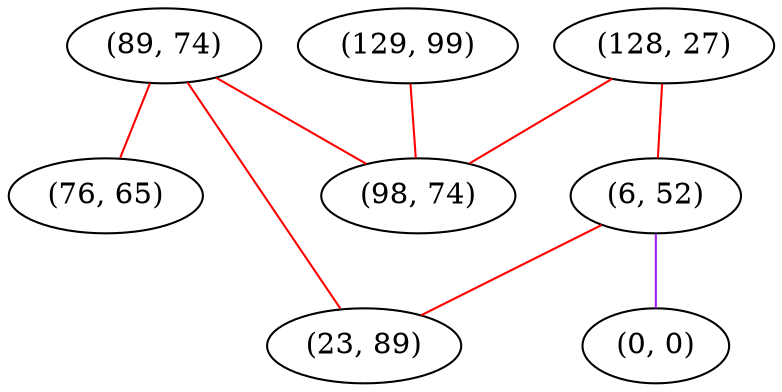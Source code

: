 graph "" {
"(89, 74)";
"(128, 27)";
"(129, 99)";
"(76, 65)";
"(98, 74)";
"(6, 52)";
"(0, 0)";
"(23, 89)";
"(89, 74)" -- "(98, 74)"  [color=red, key=0, weight=1];
"(89, 74)" -- "(76, 65)"  [color=red, key=0, weight=1];
"(89, 74)" -- "(23, 89)"  [color=red, key=0, weight=1];
"(128, 27)" -- "(6, 52)"  [color=red, key=0, weight=1];
"(128, 27)" -- "(98, 74)"  [color=red, key=0, weight=1];
"(129, 99)" -- "(98, 74)"  [color=red, key=0, weight=1];
"(6, 52)" -- "(0, 0)"  [color=purple, key=0, weight=4];
"(6, 52)" -- "(23, 89)"  [color=red, key=0, weight=1];
}
